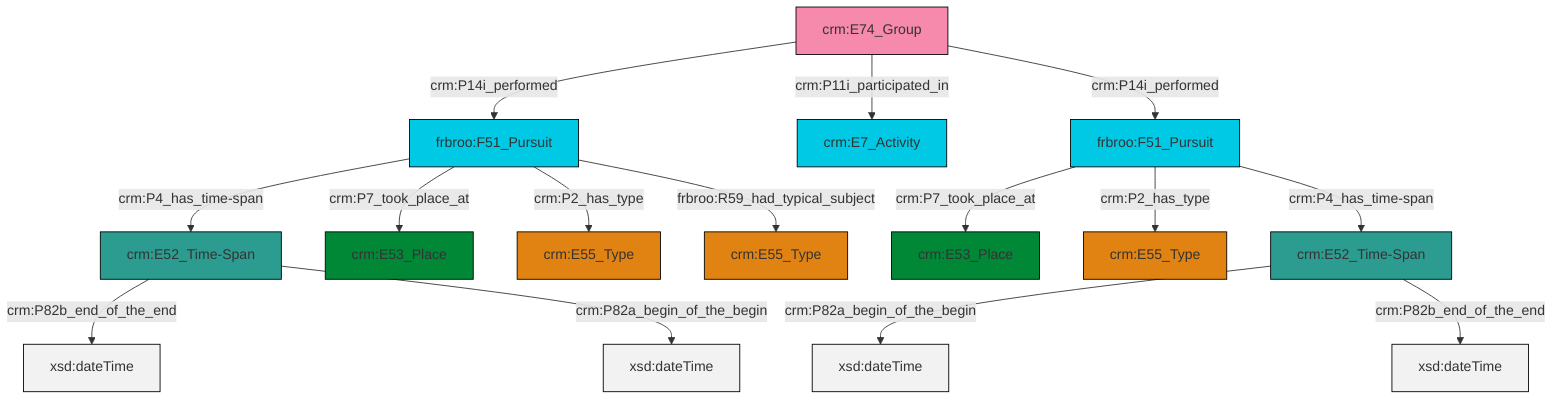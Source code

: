 graph TD
classDef Literal fill:#f2f2f2,stroke:#000000;
classDef CRM_Entity fill:#FFFFFF,stroke:#000000;
classDef Temporal_Entity fill:#00C9E6, stroke:#000000;
classDef Type fill:#E18312, stroke:#000000;
classDef Time-Span fill:#2C9C91, stroke:#000000;
classDef Appellation fill:#FFEB7F, stroke:#000000;
classDef Place fill:#008836, stroke:#000000;
classDef Persistent_Item fill:#B266B2, stroke:#000000;
classDef Conceptual_Object fill:#FFD700, stroke:#000000;
classDef Physical_Thing fill:#D2B48C, stroke:#000000;
classDef Actor fill:#f58aad, stroke:#000000;
classDef PC_Classes fill:#4ce600, stroke:#000000;
classDef Multi fill:#cccccc,stroke:#000000;

4["frbroo:F51_Pursuit"]:::Temporal_Entity -->|crm:P4_has_time-span| 5["crm:E52_Time-Span"]:::Time-Span
2["crm:E52_Time-Span"]:::Time-Span -->|crm:P82a_begin_of_the_begin| 6[xsd:dateTime]:::Literal
5["crm:E52_Time-Span"]:::Time-Span -->|crm:P82b_end_of_the_end| 13[xsd:dateTime]:::Literal
10["frbroo:F51_Pursuit"]:::Temporal_Entity -->|crm:P7_took_place_at| 14["crm:E53_Place"]:::Place
10["frbroo:F51_Pursuit"]:::Temporal_Entity -->|crm:P2_has_type| 0["crm:E55_Type"]:::Type
4["frbroo:F51_Pursuit"]:::Temporal_Entity -->|crm:P7_took_place_at| 15["crm:E53_Place"]:::Place
16["crm:E74_Group"]:::Actor -->|crm:P14i_performed| 4["frbroo:F51_Pursuit"]:::Temporal_Entity
4["frbroo:F51_Pursuit"]:::Temporal_Entity -->|crm:P2_has_type| 7["crm:E55_Type"]:::Type
5["crm:E52_Time-Span"]:::Time-Span -->|crm:P82a_begin_of_the_begin| 20[xsd:dateTime]:::Literal
10["frbroo:F51_Pursuit"]:::Temporal_Entity -->|crm:P4_has_time-span| 2["crm:E52_Time-Span"]:::Time-Span
2["crm:E52_Time-Span"]:::Time-Span -->|crm:P82b_end_of_the_end| 22[xsd:dateTime]:::Literal
16["crm:E74_Group"]:::Actor -->|crm:P11i_participated_in| 23["crm:E7_Activity"]:::Temporal_Entity
4["frbroo:F51_Pursuit"]:::Temporal_Entity -->|frbroo:R59_had_typical_subject| 17["crm:E55_Type"]:::Type
16["crm:E74_Group"]:::Actor -->|crm:P14i_performed| 10["frbroo:F51_Pursuit"]:::Temporal_Entity